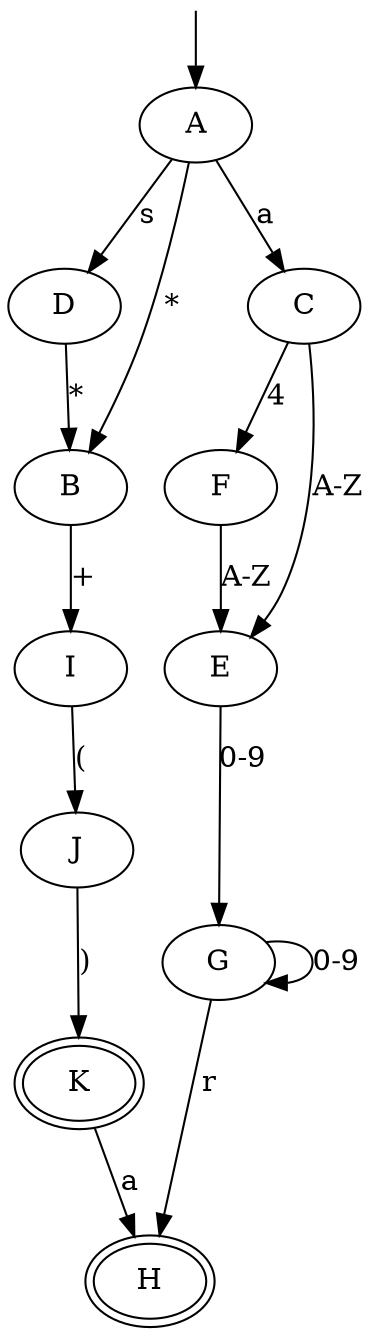 digraph {
    0 [ label = "G" ]
    1 [peripheries=2,  label = "H" ]
    2 [ label = "J" ]
    3 [peripheries=2,  label = "K" ]
    4 [ label = "D" ]
    5 [ label = "B" ]
    6 [ label = "F" ]
    7 [ label = "E" ]
    8 [ label = "I" ]
    9 [ label = "A" ]
    10 [ label = "C" ]
    0 -> 1 [ label = "r" ]
    0 -> 0 [ label = "0-9" ]
    2 -> 3 [ label = ")" ]
    3 -> 1 [ label = "a" ]
    4 -> 5 [ label = "*" ]
    5 -> 8 [ label = "+" ]
    6 -> 7 [ label = "A-Z" ]
    7 -> 0 [ label = "0-9" ]
    8 -> 2 [ label = "(" ]
    9 -> 4 [ label = "s" ]
    9 -> 10 [ label = "a" ]
    9 -> 5 [ label = "*" ]
    10 -> 6 [ label = "4" ]
    10 -> 7 [ label = "A-Z" ]
"" [style=invisible, width=0, height=0];
"" -> 9;
}
